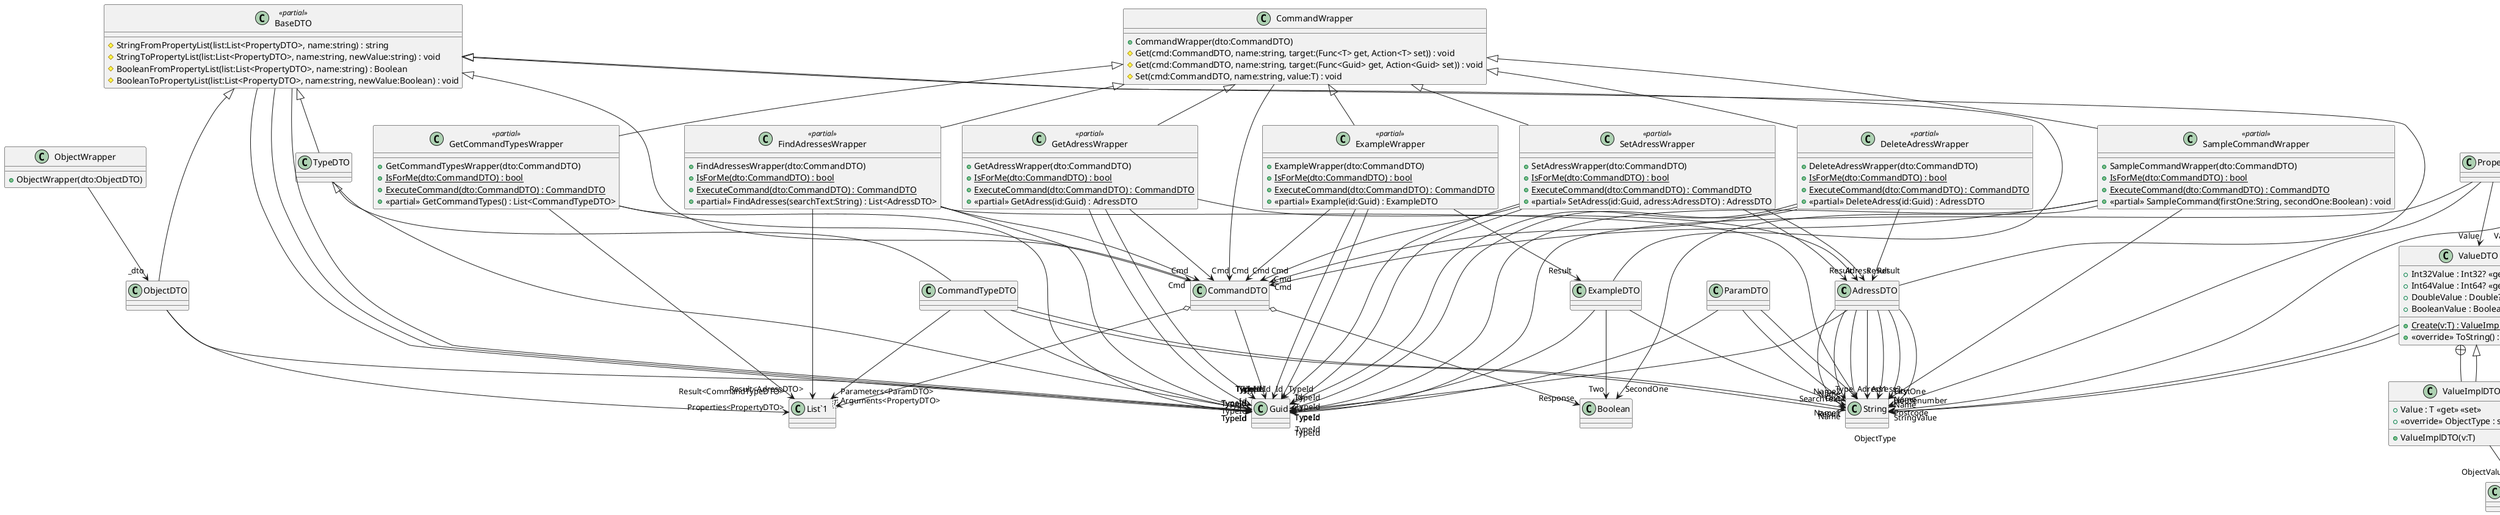 @startuml
class AdressDTO {
}
class FindAdressesWrapper <<partial>> {
    + FindAdressesWrapper(dto:CommandDTO)
    + {static} IsForMe(dto:CommandDTO) : bool
    + {static} ExecuteCommand(dto:CommandDTO) : CommandDTO
    + <<partial>> FindAdresses(searchText:String) : List<AdressDTO>
}
class GetAdressWrapper <<partial>> {
    + GetAdressWrapper(dto:CommandDTO)
    + {static} IsForMe(dto:CommandDTO) : bool
    + {static} ExecuteCommand(dto:CommandDTO) : CommandDTO
    + <<partial>> GetAdress(id:Guid) : AdressDTO
}
class SetAdressWrapper <<partial>> {
    + SetAdressWrapper(dto:CommandDTO)
    + {static} IsForMe(dto:CommandDTO) : bool
    + {static} ExecuteCommand(dto:CommandDTO) : CommandDTO
    + <<partial>> SetAdress(id:Guid, adress:AdressDTO) : AdressDTO
}
class DeleteAdressWrapper <<partial>> {
    + DeleteAdressWrapper(dto:CommandDTO)
    + {static} IsForMe(dto:CommandDTO) : bool
    + {static} ExecuteCommand(dto:CommandDTO) : CommandDTO
    + <<partial>> DeleteAdress(id:Guid) : AdressDTO
}
class AdressTypes <<static>> <<partial>> {
    + {static} Dispatch(dto:CommandDTO) : CommandDTO
}
class AdressTypes <<static>> <<partial>> {
    + {static} GetTypes(commandTypes:List<CommandTypeDTO>) : void
}
class "List`1"<T> {
}
BaseDTO <|-- AdressDTO
AdressDTO --> "TypeId" Guid
AdressDTO --> "Name1" String
AdressDTO --> "Name2" String
AdressDTO --> "Adress1" String
AdressDTO --> "Adress2" String
AdressDTO --> "Housenumber" String
AdressDTO --> "City" String
AdressDTO --> "Postcode" String
CommandWrapper <|-- FindAdressesWrapper
FindAdressesWrapper --> "TypeId" Guid
FindAdressesWrapper --> "Cmd" CommandDTO
FindAdressesWrapper --> "SearchText" String
FindAdressesWrapper --> "Result<AdressDTO>" "List`1"
CommandWrapper <|-- GetAdressWrapper
GetAdressWrapper --> "TypeId" Guid
GetAdressWrapper --> "Cmd" CommandDTO
GetAdressWrapper --> "Id" Guid
GetAdressWrapper --> "Result" AdressDTO
CommandWrapper <|-- SetAdressWrapper
SetAdressWrapper --> "TypeId" Guid
SetAdressWrapper --> "Cmd" CommandDTO
SetAdressWrapper --> "Id" Guid
SetAdressWrapper --> "Adress" AdressDTO
SetAdressWrapper --> "Result" AdressDTO
CommandWrapper <|-- DeleteAdressWrapper
DeleteAdressWrapper --> "TypeId" Guid
DeleteAdressWrapper --> "Cmd" CommandDTO
DeleteAdressWrapper --> "Id" Guid
DeleteAdressWrapper --> "Result" AdressDTO
class BaseDTO <<partial>> {
    # StringFromPropertyList(list:List<PropertyDTO>, name:string) : string
    # StringToPropertyList(list:List<PropertyDTO>, name:string, newValue:string) : void
    # BooleanFromPropertyList(list:List<PropertyDTO>, name:string) : Boolean
    # BooleanToPropertyList(list:List<PropertyDTO>, name:string, newValue:Boolean) : void
}
class ValueDTO {
    + {static} Create(v:T) : ValueImplDTO<T>
    + Int32Value : Int32? <<get>>
    + Int64Value : Int64? <<get>>
    + DoubleValue : Double? <<get>>
    + BooleanValue : Boolean? <<get>>
    + <<override>> ToString() : string
}
class ArgDTO {
}
class "ValueImplDTO`1"<T> {
    + ValueImplDTO(v:T)
    + Value : T <<get>> <<set>>
    + <<override>> ObjectType : string <<get>>
}
ValueDTO --> "StringValue" String
ValueDTO --> "ObjectType" String
ValueDTO --> "ObjectValue" JsonDocument
ArgDTO --> "Name" String
ArgDTO --> "Value" ValueDTO
ValueDTO +-- "ValueImplDTO`1"
ValueDTO <|-- "ValueImplDTO`1"
"ValueImplDTO`1" --> "ObjectValue" JsonDocument
class BaseDTO <<partial>> {
}
class PropertyDTO {
}
class ObjectDTO {
}
class TypeDTO {
}
class BaseTypes <<static>> <<partial>> {
    + {static} Dispatch(dto:CommandDTO) : CommandDTO
}
class BaseTypes <<static>> <<partial>> {
    + {static} GetTypes(commandTypes:List<CommandTypeDTO>) : void
}
class "List`1"<T> {
}
BaseDTO --> "TypeId" Guid
BaseDTO --> "Id" Guid
BaseDTO --> "Type" Guid
PropertyDTO --> "TypeId" Guid
PropertyDTO --> "Name" String
PropertyDTO --> "Value" ValueDTO
BaseDTO <|-- ObjectDTO
ObjectDTO --> "TypeId" Guid
ObjectDTO --> "Properties<PropertyDTO>" "List`1"
BaseDTO <|-- TypeDTO
TypeDTO --> "TypeId" Guid
class ObjectWrapper {
    + ObjectWrapper(dto:ObjectDTO)
}
class CommandWrapper {
    + CommandWrapper(dto:CommandDTO)
    # Get(cmd:CommandDTO, name:string, target:(Func<T> get, Action<T> set)) : void
    # Get(cmd:CommandDTO, name:string, target:(Func<Guid> get, Action<Guid> set)) : void
    # Set(cmd:CommandDTO, name:string, value:T) : void
}
ObjectWrapper --> "_dto" ObjectDTO
CommandWrapper --> "Cmd" CommandDTO
class CommandDTO {
}
class ParamDTO {
}
class CommandTypeDTO {
}
class GetCommandTypesWrapper <<partial>> {
    + GetCommandTypesWrapper(dto:CommandDTO)
    + {static} IsForMe(dto:CommandDTO) : bool
    + {static} ExecuteCommand(dto:CommandDTO) : CommandDTO
    + <<partial>> GetCommandTypes() : List<CommandTypeDTO>
}
class SampleCommandWrapper <<partial>> {
    + SampleCommandWrapper(dto:CommandDTO)
    + {static} IsForMe(dto:CommandDTO) : bool
    + {static} ExecuteCommand(dto:CommandDTO) : CommandDTO
    + <<partial>> SampleCommand(firstOne:String, secondOne:Boolean) : void
}
class CommandTypes <<static>> <<partial>> {
    + {static} Dispatch(dto:CommandDTO) : CommandDTO
}
class CommandTypes <<static>> <<partial>> {
    + {static} GetTypes(commandTypes:List<CommandTypeDTO>) : void
}
class "List`1"<T> {
}
BaseDTO <|-- CommandDTO
CommandDTO --> "TypeId" Guid
CommandDTO o-> "Response" Boolean
CommandDTO o-> "Arguments<PropertyDTO>" "List`1"
ParamDTO --> "TypeId" Guid
ParamDTO --> "Name" String
ParamDTO --> "Type" String
TypeDTO <|-- CommandTypeDTO
CommandTypeDTO --> "TypeId" Guid
CommandTypeDTO --> "Name" String
CommandTypeDTO --> "Result" String
CommandTypeDTO --> "Parameters<ParamDTO>" "List`1"
CommandWrapper <|-- GetCommandTypesWrapper
GetCommandTypesWrapper --> "TypeId" Guid
GetCommandTypesWrapper --> "Cmd" CommandDTO
GetCommandTypesWrapper --> "Result<CommandTypeDTO>" "List`1"
CommandWrapper <|-- SampleCommandWrapper
SampleCommandWrapper --> "TypeId" Guid
SampleCommandWrapper --> "Cmd" CommandDTO
SampleCommandWrapper --> "FirstOne" String
SampleCommandWrapper --> "SecondOne" Boolean
class ExampleDTO {
}
class ExampleWrapper <<partial>> {
    + ExampleWrapper(dto:CommandDTO)
    + {static} IsForMe(dto:CommandDTO) : bool
    + {static} ExecuteCommand(dto:CommandDTO) : CommandDTO
    + <<partial>> Example(id:Guid) : ExampleDTO
}
class ExampleTypes <<static>> <<partial>> {
    + {static} Dispatch(dto:CommandDTO) : CommandDTO
}
class ExampleTypes <<static>> <<partial>> {
    + {static} GetTypes(commandTypes:List<CommandTypeDTO>) : void
}
BaseDTO <|-- ExampleDTO
ExampleDTO --> "TypeId" Guid
ExampleDTO --> "One" String
ExampleDTO --> "Two" Boolean
CommandWrapper <|-- ExampleWrapper
ExampleWrapper --> "TypeId" Guid
ExampleWrapper --> "Cmd" CommandDTO
ExampleWrapper --> "Id" Guid
ExampleWrapper --> "Result" ExampleDTO
class WeatherForecast {
    + TemperatureC : int <<get>> <<set>>
    + TemperatureF : int <<get>>
    + Summary : string <<get>> <<set>>
}
WeatherForecast --> "Date" DateTime
@enduml

